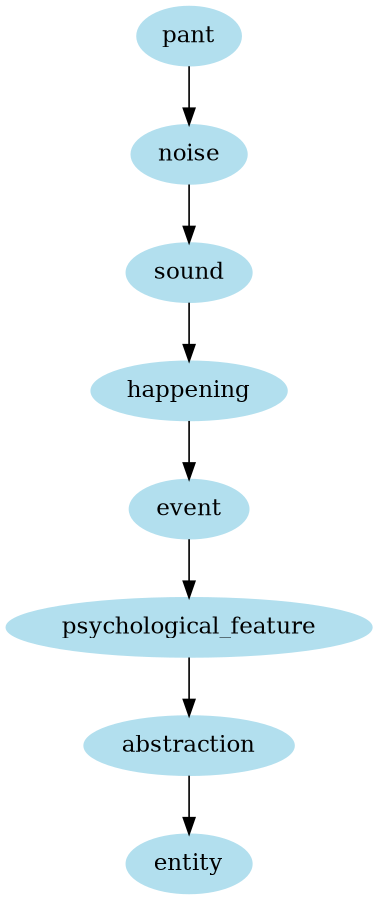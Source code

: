 digraph unix {
	node [color=lightblue2 style=filled]
	size="6,6"
	pant -> noise
	noise -> sound
	sound -> happening
	happening -> event
	event -> psychological_feature
	psychological_feature -> abstraction
	abstraction -> entity
}
